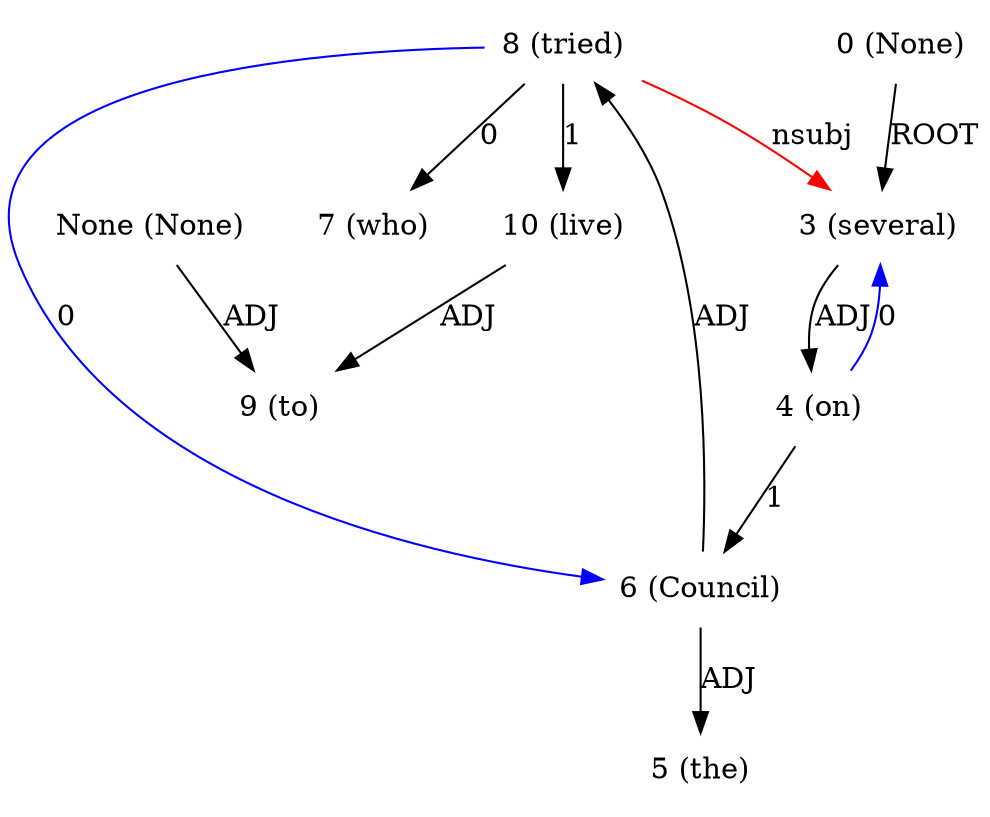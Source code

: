 digraph G{
edge [dir=forward]
node [shape=plaintext]

None [label="None (None)"]
None -> 9 [label="ADJ"]
0 [label="0 (None)"]
0 -> 3 [label="ROOT"]
3 [label="3 (several)"]
3 -> 4 [label="ADJ"]
8 -> 3 [label="nsubj", color="red"]
4 [label="4 (on)"]
4 -> 6 [label="1"]
4 -> 3 [label="0", color="blue"]
5 [label="5 (the)"]
6 [label="6 (Council)"]
6 -> 5 [label="ADJ"]
6 -> 8 [label="ADJ"]
7 [label="7 (who)"]
8 [label="8 (tried)"]
8 -> 10 [label="1"]
8 -> 7 [label="0"]
8 -> 6 [label="0", color="blue"]
9 [label="9 (to)"]
10 [label="10 (live)"]
10 -> 9 [label="ADJ"]
}
